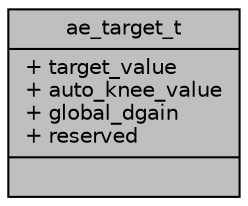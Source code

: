 digraph "ae_target_t"
{
 // INTERACTIVE_SVG=YES
 // LATEX_PDF_SIZE
  bgcolor="transparent";
  edge [fontname="Helvetica",fontsize="10",labelfontname="Helvetica",labelfontsize="10"];
  node [fontname="Helvetica",fontsize="10",shape=record];
  Node1 [label="{ae_target_t\n|+ target_value\l+ auto_knee_value\l+ global_dgain\l+ reserved\l|}",height=0.2,width=0.4,color="black", fillcolor="grey75", style="filled", fontcolor="black",tooltip="This filter contains ae_targte for different modes."];
}
